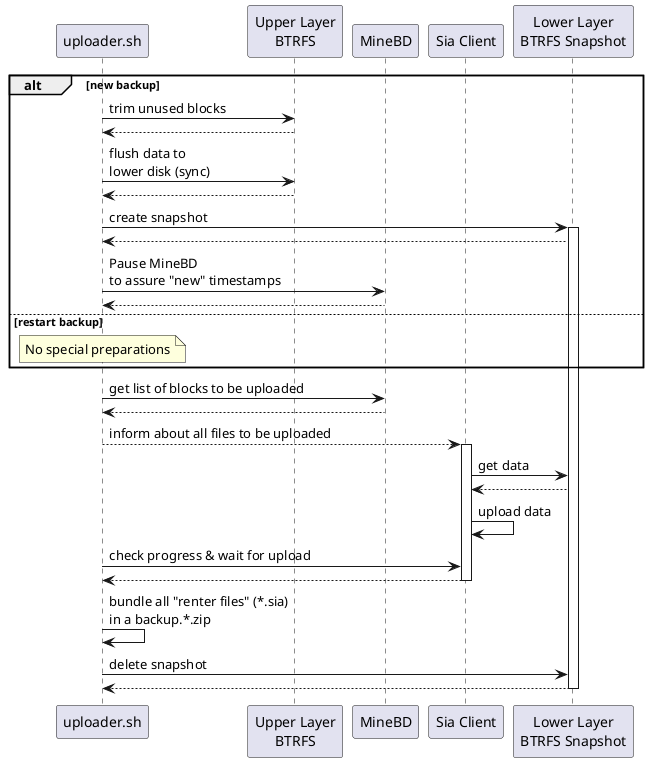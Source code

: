 @startuml

participant uploader as "uploader.sh"
participant upper as "Upper Layer\nBTRFS"
participant MineBD
participant sia as "Sia Client"
participant lower as "Lower Layer\nBTRFS Snapshot"

alt new backup

	uploader -> upper: trim unused blocks
	uploader <-- upper

	uploader -> upper: flush data to\nlower disk (sync)
	uploader <-- upper

	uploader -> lower: create snapshot
	activate lower
	uploader <-- lower

	uploader -> MineBD: Pause MineBD\nto assure "new" timestamps
	uploader <-- MineBD
else restart backup
	note over uploader: No special preparations
end

uploader -> MineBD: get list of blocks to be uploaded
uploader <-- MineBD

uploader --> sia: inform about all files to be uploaded
activate sia

sia -> lower: get data
sia <-- lower
sia -> sia: upload data

uploader -> sia: check progress & wait for upload
uploader <-- sia
deactivate sia

uploader -> uploader: bundle all "renter files" (*.sia)\nin a backup.*.zip

uploader -> lower: delete snapshot
uploader <-- lower
deactivate lower

@enduml
